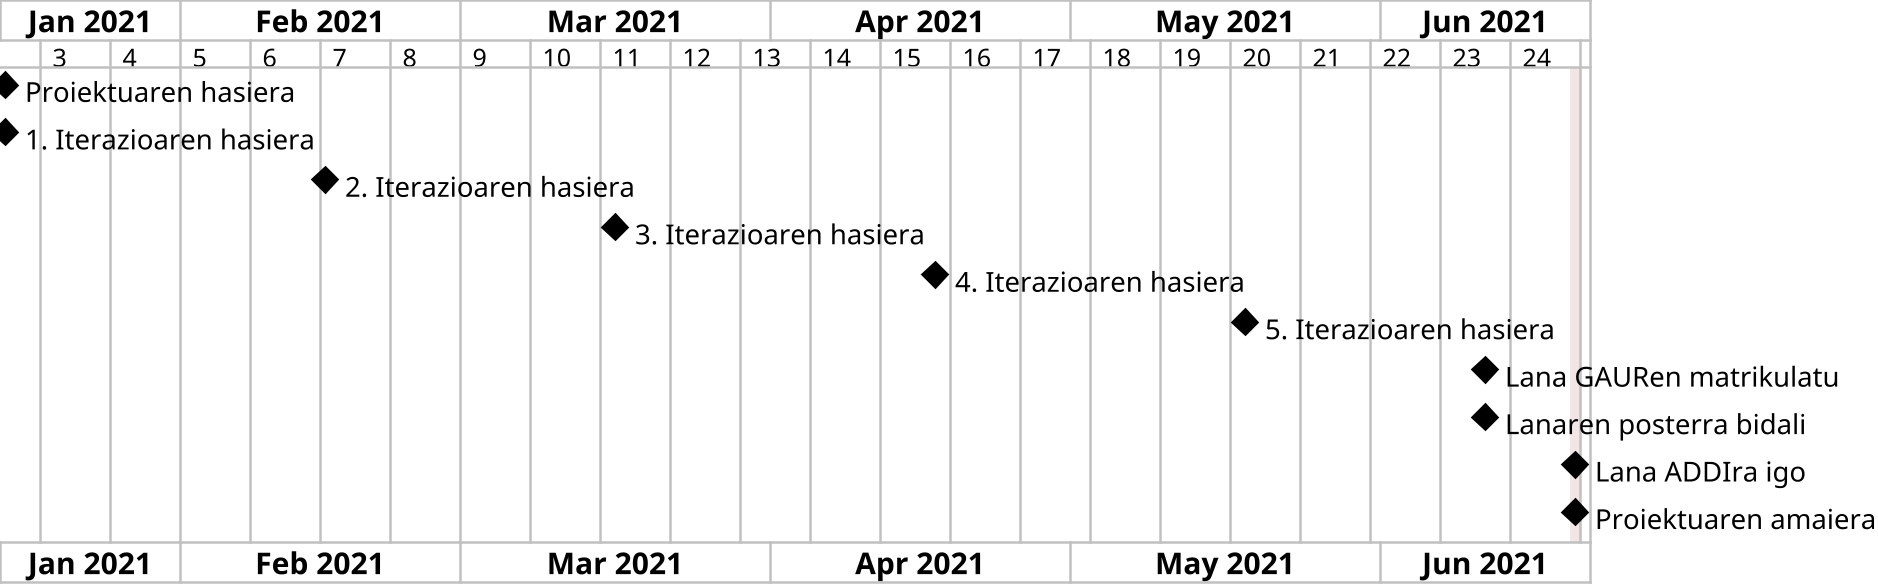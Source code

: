 @startgantt Milestones
scale 5/2
printscale weekly

project starts the 2021/01/14
2021/06/20 is closed

[Proiektuaren hasiera] happens 2021/01/14
[1. Iterazioaren hasiera] happens 2021/01/14
[2. Iterazioaren hasiera] happens 2021/02/15
[3. Iterazioaren hasiera] happens 2021/03/16
[4. Iterazioaren hasiera] happens 2021/04/17
[5. Iterazioaren hasiera] happens 2021/05/18
[Lana GAURen matrikulatu] happens 2021/06/11
[Lanaren posterra bidali] happens 2021/06/11
[Lana ADDIra igo] happens 2021/06/20
[Proiektuaren amaiera] happens 2021/06/20
@endgantt